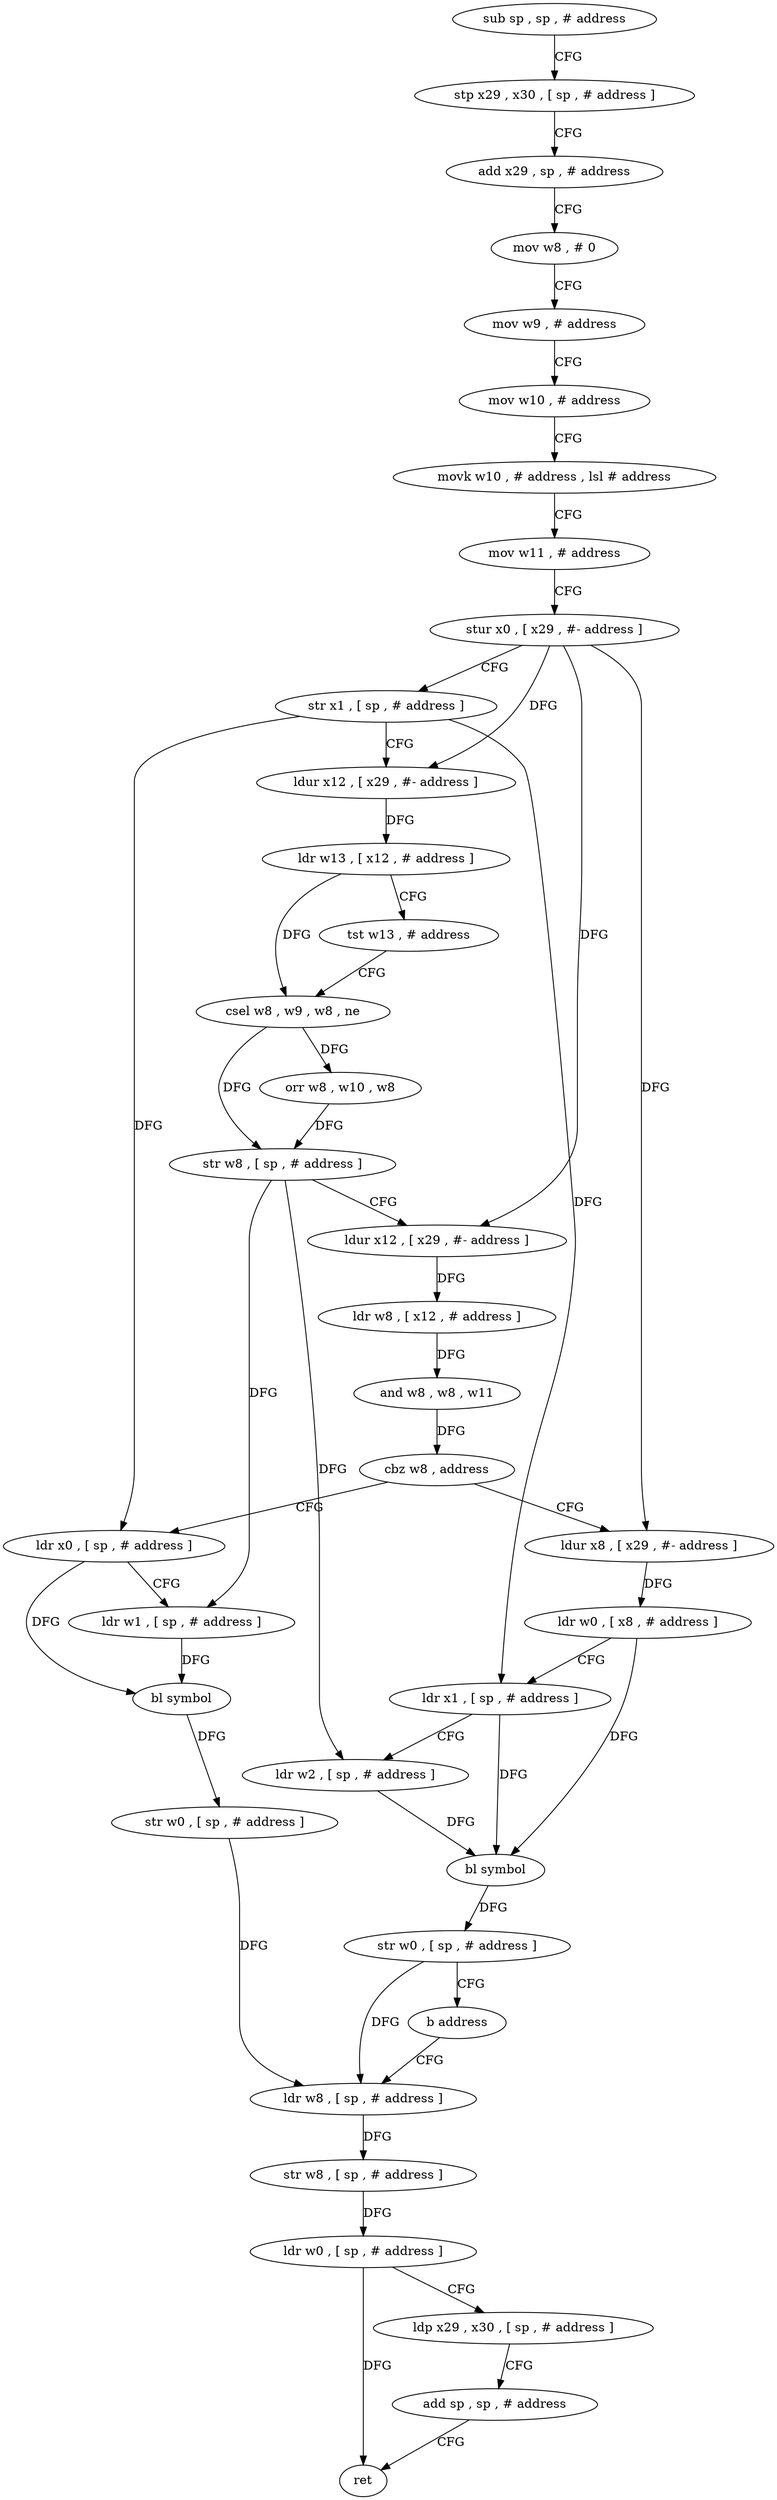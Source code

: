 digraph "func" {
"4214700" [label = "sub sp , sp , # address" ]
"4214704" [label = "stp x29 , x30 , [ sp , # address ]" ]
"4214708" [label = "add x29 , sp , # address" ]
"4214712" [label = "mov w8 , # 0" ]
"4214716" [label = "mov w9 , # address" ]
"4214720" [label = "mov w10 , # address" ]
"4214724" [label = "movk w10 , # address , lsl # address" ]
"4214728" [label = "mov w11 , # address" ]
"4214732" [label = "stur x0 , [ x29 , #- address ]" ]
"4214736" [label = "str x1 , [ sp , # address ]" ]
"4214740" [label = "ldur x12 , [ x29 , #- address ]" ]
"4214744" [label = "ldr w13 , [ x12 , # address ]" ]
"4214748" [label = "tst w13 , # address" ]
"4214752" [label = "csel w8 , w9 , w8 , ne" ]
"4214756" [label = "orr w8 , w10 , w8" ]
"4214760" [label = "str w8 , [ sp , # address ]" ]
"4214764" [label = "ldur x12 , [ x29 , #- address ]" ]
"4214768" [label = "ldr w8 , [ x12 , # address ]" ]
"4214772" [label = "and w8 , w8 , w11" ]
"4214776" [label = "cbz w8 , address" ]
"4214808" [label = "ldr x0 , [ sp , # address ]" ]
"4214780" [label = "ldur x8 , [ x29 , #- address ]" ]
"4214812" [label = "ldr w1 , [ sp , # address ]" ]
"4214816" [label = "bl symbol" ]
"4214820" [label = "str w0 , [ sp , # address ]" ]
"4214824" [label = "ldr w8 , [ sp , # address ]" ]
"4214784" [label = "ldr w0 , [ x8 , # address ]" ]
"4214788" [label = "ldr x1 , [ sp , # address ]" ]
"4214792" [label = "ldr w2 , [ sp , # address ]" ]
"4214796" [label = "bl symbol" ]
"4214800" [label = "str w0 , [ sp , # address ]" ]
"4214804" [label = "b address" ]
"4214828" [label = "str w8 , [ sp , # address ]" ]
"4214832" [label = "ldr w0 , [ sp , # address ]" ]
"4214836" [label = "ldp x29 , x30 , [ sp , # address ]" ]
"4214840" [label = "add sp , sp , # address" ]
"4214844" [label = "ret" ]
"4214700" -> "4214704" [ label = "CFG" ]
"4214704" -> "4214708" [ label = "CFG" ]
"4214708" -> "4214712" [ label = "CFG" ]
"4214712" -> "4214716" [ label = "CFG" ]
"4214716" -> "4214720" [ label = "CFG" ]
"4214720" -> "4214724" [ label = "CFG" ]
"4214724" -> "4214728" [ label = "CFG" ]
"4214728" -> "4214732" [ label = "CFG" ]
"4214732" -> "4214736" [ label = "CFG" ]
"4214732" -> "4214740" [ label = "DFG" ]
"4214732" -> "4214764" [ label = "DFG" ]
"4214732" -> "4214780" [ label = "DFG" ]
"4214736" -> "4214740" [ label = "CFG" ]
"4214736" -> "4214808" [ label = "DFG" ]
"4214736" -> "4214788" [ label = "DFG" ]
"4214740" -> "4214744" [ label = "DFG" ]
"4214744" -> "4214748" [ label = "CFG" ]
"4214744" -> "4214752" [ label = "DFG" ]
"4214748" -> "4214752" [ label = "CFG" ]
"4214752" -> "4214756" [ label = "DFG" ]
"4214752" -> "4214760" [ label = "DFG" ]
"4214756" -> "4214760" [ label = "DFG" ]
"4214760" -> "4214764" [ label = "CFG" ]
"4214760" -> "4214812" [ label = "DFG" ]
"4214760" -> "4214792" [ label = "DFG" ]
"4214764" -> "4214768" [ label = "DFG" ]
"4214768" -> "4214772" [ label = "DFG" ]
"4214772" -> "4214776" [ label = "DFG" ]
"4214776" -> "4214808" [ label = "CFG" ]
"4214776" -> "4214780" [ label = "CFG" ]
"4214808" -> "4214812" [ label = "CFG" ]
"4214808" -> "4214816" [ label = "DFG" ]
"4214780" -> "4214784" [ label = "DFG" ]
"4214812" -> "4214816" [ label = "DFG" ]
"4214816" -> "4214820" [ label = "DFG" ]
"4214820" -> "4214824" [ label = "DFG" ]
"4214824" -> "4214828" [ label = "DFG" ]
"4214784" -> "4214788" [ label = "CFG" ]
"4214784" -> "4214796" [ label = "DFG" ]
"4214788" -> "4214792" [ label = "CFG" ]
"4214788" -> "4214796" [ label = "DFG" ]
"4214792" -> "4214796" [ label = "DFG" ]
"4214796" -> "4214800" [ label = "DFG" ]
"4214800" -> "4214804" [ label = "CFG" ]
"4214800" -> "4214824" [ label = "DFG" ]
"4214804" -> "4214824" [ label = "CFG" ]
"4214828" -> "4214832" [ label = "DFG" ]
"4214832" -> "4214836" [ label = "CFG" ]
"4214832" -> "4214844" [ label = "DFG" ]
"4214836" -> "4214840" [ label = "CFG" ]
"4214840" -> "4214844" [ label = "CFG" ]
}
